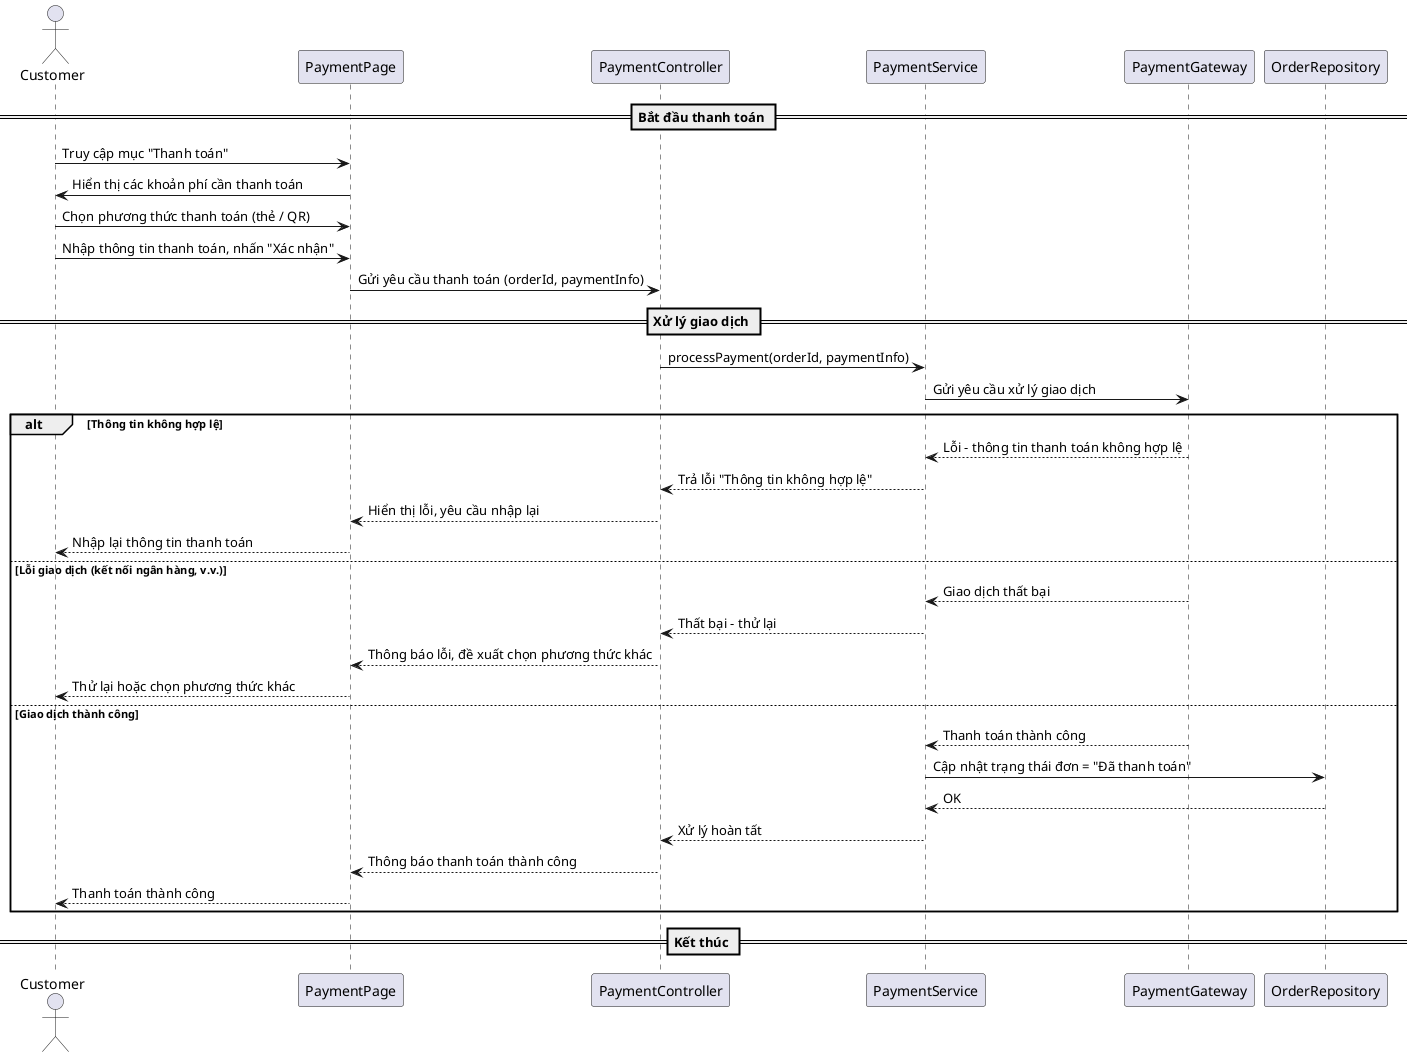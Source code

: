 @startuml
actor Customer
participant "PaymentPage" as PP
participant "PaymentController" as PC
participant "PaymentService" as PS
participant "PaymentGateway" as PG
participant "OrderRepository" as OR

== Bắt đầu thanh toán ==
Customer -> PP: Truy cập mục "Thanh toán"
PP -> Customer: Hiển thị các khoản phí cần thanh toán

Customer -> PP: Chọn phương thức thanh toán (thẻ / QR)
Customer -> PP: Nhập thông tin thanh toán, nhấn "Xác nhận"
PP -> PC: Gửi yêu cầu thanh toán (orderId, paymentInfo)

== Xử lý giao dịch ==
PC -> PS: processPayment(orderId, paymentInfo)
PS -> PG: Gửi yêu cầu xử lý giao dịch

alt Thông tin không hợp lệ
    PG --> PS: Lỗi - thông tin thanh toán không hợp lệ
    PS --> PC: Trả lỗi "Thông tin không hợp lệ"
    PC --> PP: Hiển thị lỗi, yêu cầu nhập lại
    PP --> Customer: Nhập lại thông tin thanh toán
else Lỗi giao dịch (kết nối ngân hàng, v.v.)
    PG --> PS: Giao dịch thất bại
    PS --> PC: Thất bại - thử lại
    PC --> PP: Thông báo lỗi, đề xuất chọn phương thức khác
    PP --> Customer: Thử lại hoặc chọn phương thức khác
else Giao dịch thành công
    PG --> PS: Thanh toán thành công
    PS -> OR: Cập nhật trạng thái đơn = "Đã thanh toán"
    OR --> PS: OK
    PS --> PC: Xử lý hoàn tất
    PC --> PP: Thông báo thanh toán thành công
    PP --> Customer: Thanh toán thành công
end

== Kết thúc ==
@enduml

